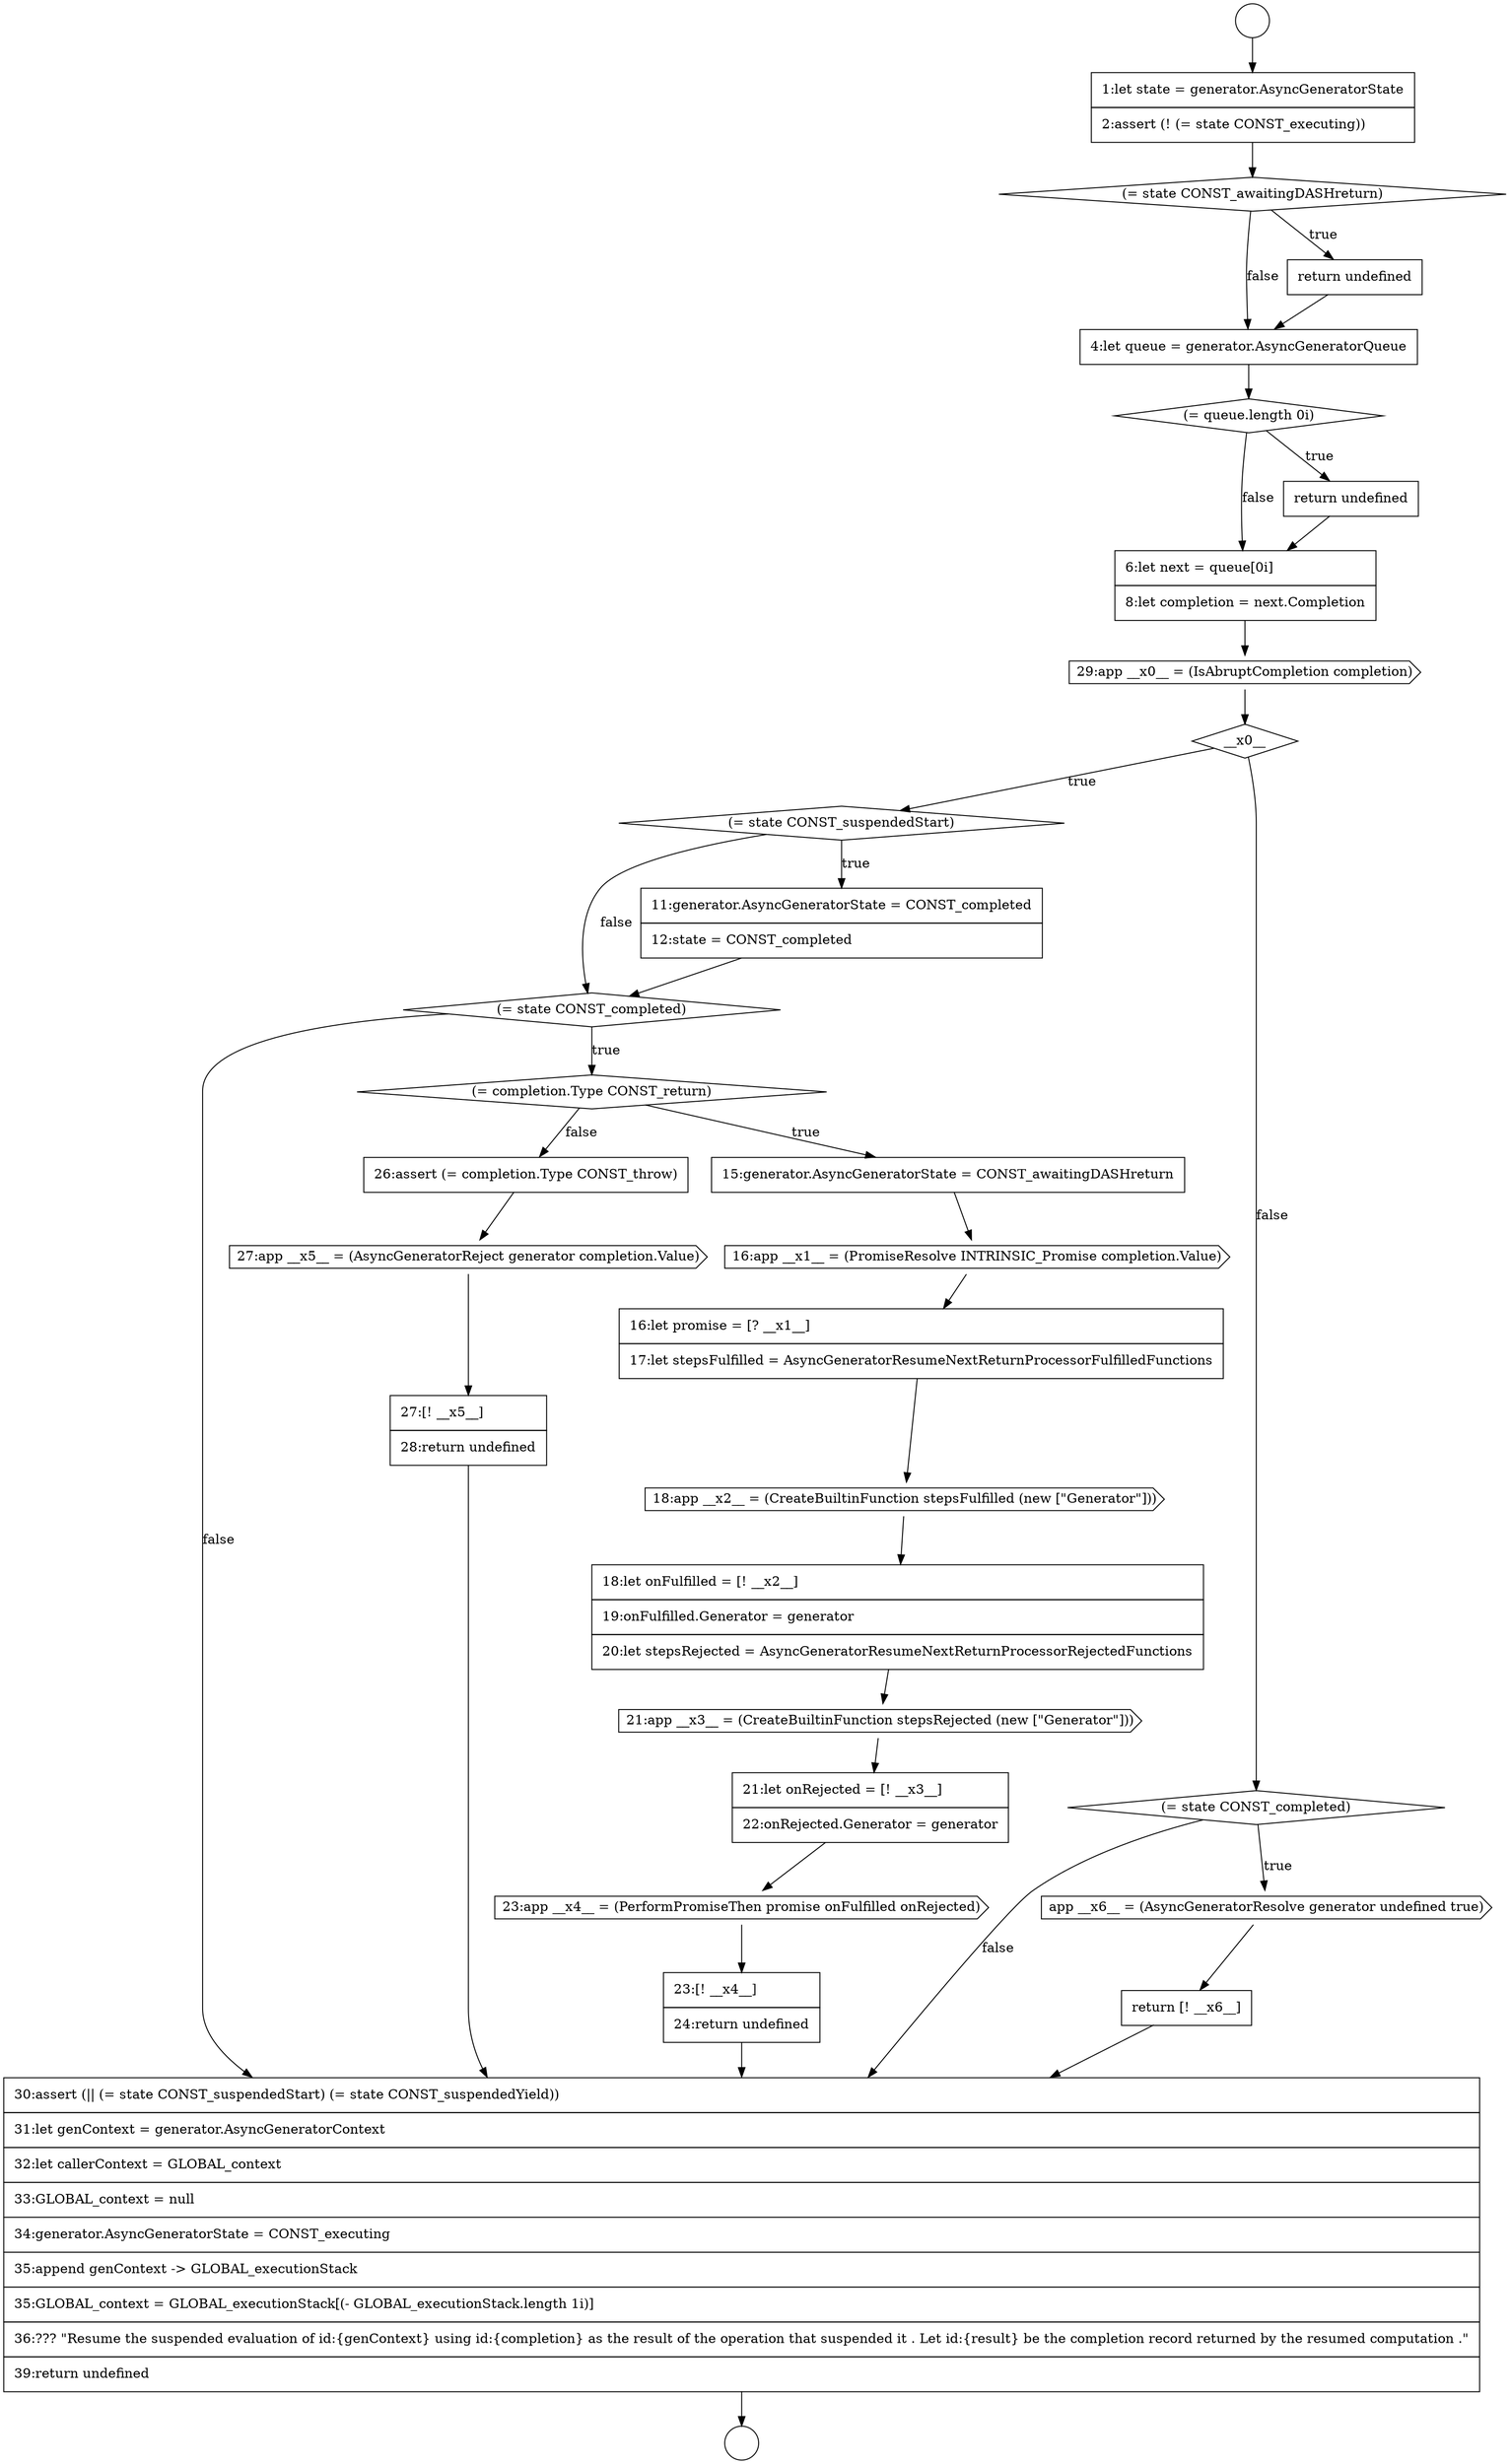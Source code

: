 digraph {
  node19254 [shape=none, margin=0, label=<<font color="black">
    <table border="0" cellborder="1" cellspacing="0" cellpadding="10">
      <tr><td align="left">return [! __x6__]</td></tr>
    </table>
  </font>> color="black" fillcolor="white" style=filled]
  node19250 [shape=cds, label=<<font color="black">27:app __x5__ = (AsyncGeneratorReject generator completion.Value)</font>> color="black" fillcolor="white" style=filled]
  node19233 [shape=none, margin=0, label=<<font color="black">
    <table border="0" cellborder="1" cellspacing="0" cellpadding="10">
      <tr><td align="left">6:let next = queue[0i]</td></tr>
      <tr><td align="left">8:let completion = next.Completion</td></tr>
    </table>
  </font>> color="black" fillcolor="white" style=filled]
  node19238 [shape=diamond, label=<<font color="black">(= state CONST_completed)</font>> color="black" fillcolor="white" style=filled]
  node19231 [shape=diamond, label=<<font color="black">(= queue.length 0i)</font>> color="black" fillcolor="white" style=filled]
  node19235 [shape=diamond, label=<<font color="black">__x0__</font>> color="black" fillcolor="white" style=filled]
  node19255 [shape=none, margin=0, label=<<font color="black">
    <table border="0" cellborder="1" cellspacing="0" cellpadding="10">
      <tr><td align="left">30:assert (|| (= state CONST_suspendedStart) (= state CONST_suspendedYield))</td></tr>
      <tr><td align="left">31:let genContext = generator.AsyncGeneratorContext</td></tr>
      <tr><td align="left">32:let callerContext = GLOBAL_context</td></tr>
      <tr><td align="left">33:GLOBAL_context = null</td></tr>
      <tr><td align="left">34:generator.AsyncGeneratorState = CONST_executing</td></tr>
      <tr><td align="left">35:append genContext -&gt; GLOBAL_executionStack</td></tr>
      <tr><td align="left">35:GLOBAL_context = GLOBAL_executionStack[(- GLOBAL_executionStack.length 1i)]</td></tr>
      <tr><td align="left">36:??? &quot;Resume the suspended evaluation of id:{genContext} using id:{completion} as the result of the operation that suspended it . Let id:{result} be the completion record returned by the resumed computation .&quot;</td></tr>
      <tr><td align="left">39:return undefined</td></tr>
    </table>
  </font>> color="black" fillcolor="white" style=filled]
  node19241 [shape=cds, label=<<font color="black">16:app __x1__ = (PromiseResolve INTRINSIC_Promise completion.Value)</font>> color="black" fillcolor="white" style=filled]
  node19251 [shape=none, margin=0, label=<<font color="black">
    <table border="0" cellborder="1" cellspacing="0" cellpadding="10">
      <tr><td align="left">27:[! __x5__]</td></tr>
      <tr><td align="left">28:return undefined</td></tr>
    </table>
  </font>> color="black" fillcolor="white" style=filled]
  node19249 [shape=none, margin=0, label=<<font color="black">
    <table border="0" cellborder="1" cellspacing="0" cellpadding="10">
      <tr><td align="left">26:assert (= completion.Type CONST_throw)</td></tr>
    </table>
  </font>> color="black" fillcolor="white" style=filled]
  node19239 [shape=diamond, label=<<font color="black">(= completion.Type CONST_return)</font>> color="black" fillcolor="white" style=filled]
  node19248 [shape=none, margin=0, label=<<font color="black">
    <table border="0" cellborder="1" cellspacing="0" cellpadding="10">
      <tr><td align="left">23:[! __x4__]</td></tr>
      <tr><td align="left">24:return undefined</td></tr>
    </table>
  </font>> color="black" fillcolor="white" style=filled]
  node19253 [shape=cds, label=<<font color="black">app __x6__ = (AsyncGeneratorResolve generator undefined true)</font>> color="black" fillcolor="white" style=filled]
  node19237 [shape=none, margin=0, label=<<font color="black">
    <table border="0" cellborder="1" cellspacing="0" cellpadding="10">
      <tr><td align="left">11:generator.AsyncGeneratorState = CONST_completed</td></tr>
      <tr><td align="left">12:state = CONST_completed</td></tr>
    </table>
  </font>> color="black" fillcolor="white" style=filled]
  node19230 [shape=none, margin=0, label=<<font color="black">
    <table border="0" cellborder="1" cellspacing="0" cellpadding="10">
      <tr><td align="left">4:let queue = generator.AsyncGeneratorQueue</td></tr>
    </table>
  </font>> color="black" fillcolor="white" style=filled]
  node19236 [shape=diamond, label=<<font color="black">(= state CONST_suspendedStart)</font>> color="black" fillcolor="white" style=filled]
  node19242 [shape=none, margin=0, label=<<font color="black">
    <table border="0" cellborder="1" cellspacing="0" cellpadding="10">
      <tr><td align="left">16:let promise = [? __x1__]</td></tr>
      <tr><td align="left">17:let stepsFulfilled = AsyncGeneratorResumeNextReturnProcessorFulfilledFunctions</td></tr>
    </table>
  </font>> color="black" fillcolor="white" style=filled]
  node19246 [shape=none, margin=0, label=<<font color="black">
    <table border="0" cellborder="1" cellspacing="0" cellpadding="10">
      <tr><td align="left">21:let onRejected = [! __x3__]</td></tr>
      <tr><td align="left">22:onRejected.Generator = generator</td></tr>
    </table>
  </font>> color="black" fillcolor="white" style=filled]
  node19226 [shape=circle label=" " color="black" fillcolor="white" style=filled]
  node19227 [shape=none, margin=0, label=<<font color="black">
    <table border="0" cellborder="1" cellspacing="0" cellpadding="10">
      <tr><td align="left">1:let state = generator.AsyncGeneratorState</td></tr>
      <tr><td align="left">2:assert (! (= state CONST_executing))</td></tr>
    </table>
  </font>> color="black" fillcolor="white" style=filled]
  node19245 [shape=cds, label=<<font color="black">21:app __x3__ = (CreateBuiltinFunction stepsRejected (new [&quot;Generator&quot;]))</font>> color="black" fillcolor="white" style=filled]
  node19234 [shape=cds, label=<<font color="black">29:app __x0__ = (IsAbruptCompletion completion)</font>> color="black" fillcolor="white" style=filled]
  node19244 [shape=none, margin=0, label=<<font color="black">
    <table border="0" cellborder="1" cellspacing="0" cellpadding="10">
      <tr><td align="left">18:let onFulfilled = [! __x2__]</td></tr>
      <tr><td align="left">19:onFulfilled.Generator = generator</td></tr>
      <tr><td align="left">20:let stepsRejected = AsyncGeneratorResumeNextReturnProcessorRejectedFunctions</td></tr>
    </table>
  </font>> color="black" fillcolor="white" style=filled]
  node19252 [shape=diamond, label=<<font color="black">(= state CONST_completed)</font>> color="black" fillcolor="white" style=filled]
  node19228 [shape=diamond, label=<<font color="black">(= state CONST_awaitingDASHreturn)</font>> color="black" fillcolor="white" style=filled]
  node19229 [shape=none, margin=0, label=<<font color="black">
    <table border="0" cellborder="1" cellspacing="0" cellpadding="10">
      <tr><td align="left">return undefined</td></tr>
    </table>
  </font>> color="black" fillcolor="white" style=filled]
  node19243 [shape=cds, label=<<font color="black">18:app __x2__ = (CreateBuiltinFunction stepsFulfilled (new [&quot;Generator&quot;]))</font>> color="black" fillcolor="white" style=filled]
  node19240 [shape=none, margin=0, label=<<font color="black">
    <table border="0" cellborder="1" cellspacing="0" cellpadding="10">
      <tr><td align="left">15:generator.AsyncGeneratorState = CONST_awaitingDASHreturn</td></tr>
    </table>
  </font>> color="black" fillcolor="white" style=filled]
  node19225 [shape=circle label=" " color="black" fillcolor="white" style=filled]
  node19232 [shape=none, margin=0, label=<<font color="black">
    <table border="0" cellborder="1" cellspacing="0" cellpadding="10">
      <tr><td align="left">return undefined</td></tr>
    </table>
  </font>> color="black" fillcolor="white" style=filled]
  node19247 [shape=cds, label=<<font color="black">23:app __x4__ = (PerformPromiseThen promise onFulfilled onRejected)</font>> color="black" fillcolor="white" style=filled]
  node19253 -> node19254 [ color="black"]
  node19238 -> node19239 [label=<<font color="black">true</font>> color="black"]
  node19238 -> node19255 [label=<<font color="black">false</font>> color="black"]
  node19246 -> node19247 [ color="black"]
  node19236 -> node19237 [label=<<font color="black">true</font>> color="black"]
  node19236 -> node19238 [label=<<font color="black">false</font>> color="black"]
  node19242 -> node19243 [ color="black"]
  node19254 -> node19255 [ color="black"]
  node19225 -> node19227 [ color="black"]
  node19251 -> node19255 [ color="black"]
  node19250 -> node19251 [ color="black"]
  node19229 -> node19230 [ color="black"]
  node19234 -> node19235 [ color="black"]
  node19252 -> node19253 [label=<<font color="black">true</font>> color="black"]
  node19252 -> node19255 [label=<<font color="black">false</font>> color="black"]
  node19240 -> node19241 [ color="black"]
  node19245 -> node19246 [ color="black"]
  node19249 -> node19250 [ color="black"]
  node19232 -> node19233 [ color="black"]
  node19227 -> node19228 [ color="black"]
  node19255 -> node19226 [ color="black"]
  node19235 -> node19236 [label=<<font color="black">true</font>> color="black"]
  node19235 -> node19252 [label=<<font color="black">false</font>> color="black"]
  node19228 -> node19229 [label=<<font color="black">true</font>> color="black"]
  node19228 -> node19230 [label=<<font color="black">false</font>> color="black"]
  node19239 -> node19240 [label=<<font color="black">true</font>> color="black"]
  node19239 -> node19249 [label=<<font color="black">false</font>> color="black"]
  node19241 -> node19242 [ color="black"]
  node19243 -> node19244 [ color="black"]
  node19247 -> node19248 [ color="black"]
  node19244 -> node19245 [ color="black"]
  node19237 -> node19238 [ color="black"]
  node19233 -> node19234 [ color="black"]
  node19248 -> node19255 [ color="black"]
  node19231 -> node19232 [label=<<font color="black">true</font>> color="black"]
  node19231 -> node19233 [label=<<font color="black">false</font>> color="black"]
  node19230 -> node19231 [ color="black"]
}
